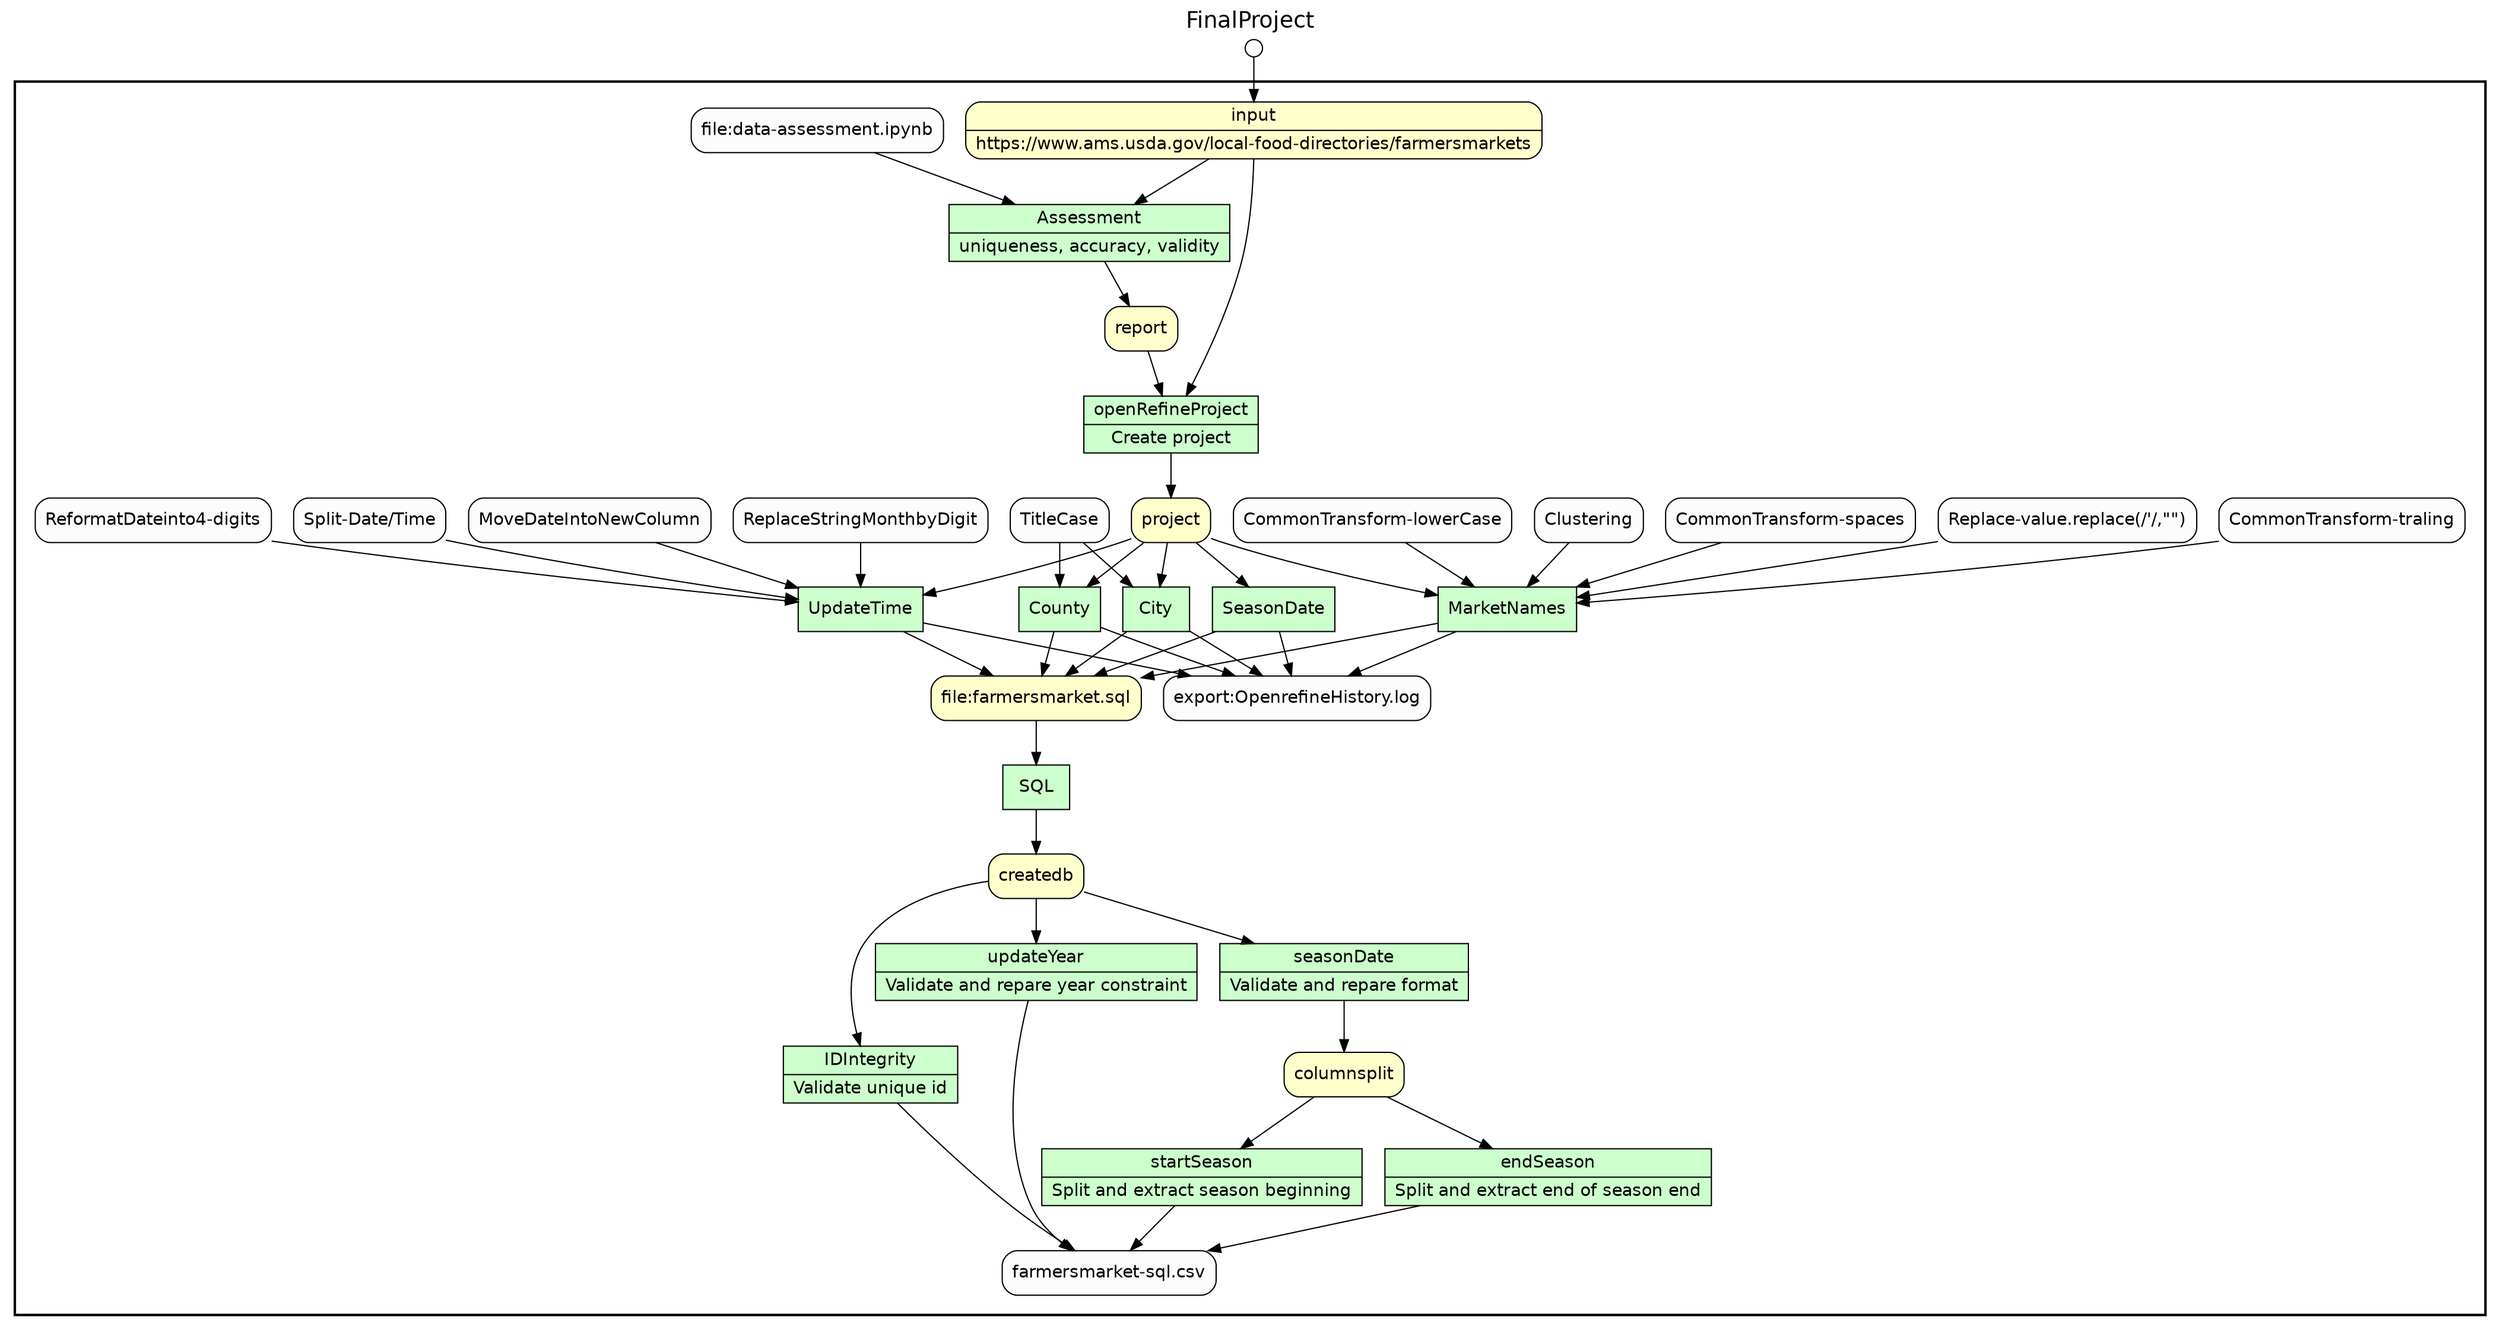 
/* Start of top-level graph */
digraph Workflow {
rankdir=TB

/* Title for graph */
fontname=Helvetica; fontsize=18; labelloc=t
label=FinalProject

/* Start of double cluster for drawing box around nodes in workflow */
subgraph cluster_workflow_box_outer { label=""; color=black; penwidth=2
subgraph cluster_workflow_box_inner { label=""; penwidth=0

/* Style for nodes representing atomic programs in workflow */
node[shape=box style=filled fillcolor="#CCFFCC" peripheries=1 fontname=Helvetica]

/* Nodes representing atomic programs in workflow */
openRefineProject [shape=record rankdir=LR label="{<f0> openRefineProject |<f1> Create project}"];
Assessment [shape=record rankdir=LR label="{<f0> Assessment |<f1> uniqueness, accuracy, validity}"];
MarketNames
UpdateTime
SeasonDate
City
County
SQL
IDIntegrity [shape=record rankdir=LR label="{<f0> IDIntegrity |<f1> Validate unique id}"];
updateYear [shape=record rankdir=LR label="{<f0> updateYear |<f1> Validate and repare year constraint}"];
seasonDate [shape=record rankdir=LR label="{<f0> seasonDate |<f1> Validate and repare format}"];
startSeason [shape=record rankdir=LR label="{<f0> startSeason |<f1> Split and extract season beginning}"];
endSeason [shape=record rankdir=LR label="{<f0> endSeason |<f1> Split and extract end of season end}"];

/* Style for nodes representing non-parameter data channels in workflow */
node[shape=box style="rounded,filled" fillcolor="#FFFFCC" peripheries=1 fontname=Helvetica]

/* Nodes for non-parameter data channels in workflow */
input [shape=record rankdir=LR label="{<f0> input |<f1> https\://www.ams.usda.gov/local-food-directories/farmersmarkets}"];
report
project
"file:farmersmarket.sql"
createdb
columnsplit

/* Style for nodes representing parameter channels in workflow */
node[shape=box style="rounded,filled" fillcolor="#FCFCFC" peripheries=1 fontname=Helvetica]

/* Nodes representing parameter channels in workflow */

/* Edges representing connections between programs and channels */
openRefineProject -> project
input -> openRefineProject
report -> openRefineProject
Assessment -> report
input -> Assessment
"file:data-assessment.ipynb" -> Assessment
MarketNames -> "file:farmersmarket.sql"
MarketNames -> "export:OpenrefineHistory.log"
project -> MarketNames
"CommonTransform-lowerCase" -> MarketNames
"CommonTransform-traling" -> MarketNames
"Replace-value.replace(/'/,\"\")" -> MarketNames
"CommonTransform-spaces" -> MarketNames
Clustering -> MarketNames
UpdateTime -> "export:OpenrefineHistory.log"
UpdateTime -> "file:farmersmarket.sql"
project -> UpdateTime
ReplaceStringMonthbyDigit -> UpdateTime
MoveDateIntoNewColumn -> UpdateTime
"Split-Date/Time" -> UpdateTime
"ReformatDateinto4-digits" -> UpdateTime
SeasonDate -> "file:farmersmarket.sql"
SeasonDate -> "export:OpenrefineHistory.log"
project -> SeasonDate
City -> "file:farmersmarket.sql"
City -> "export:OpenrefineHistory.log"
project -> City
TitleCase -> City
County -> "file:farmersmarket.sql"
County -> "export:OpenrefineHistory.log"
project -> County
TitleCase -> County
SQL -> createdb
"file:farmersmarket.sql" -> SQL
IDIntegrity -> "farmersmarket-sql.csv"
createdb -> IDIntegrity
updateYear -> "farmersmarket-sql.csv"
createdb -> updateYear
seasonDate -> columnsplit
createdb -> seasonDate
startSeason -> "farmersmarket-sql.csv"
columnsplit -> startSeason
endSeason -> "farmersmarket-sql.csv"
columnsplit -> endSeason

/* End of double cluster for drawing box around nodes in workflow */
}}

/* Style for nodes representing workflow input ports */
node[shape=circle style="rounded,filled" fillcolor="#FFFFFF" peripheries=1 fontname=Helvetica width=0.2]

/* Nodes representing workflow input ports */
input_input_port [label=""]

/* Style for nodes representing workflow output ports */
node[shape=circle style="rounded,filled" fillcolor="#FFFFFF" peripheries=1 fontname=Helvetica width=0.2]

/* Nodes representing workflow output ports */

/* Edges from input ports to channels */
input_input_port -> input

/* Edges from channels to output ports */

/* End of top-level graph */
}

